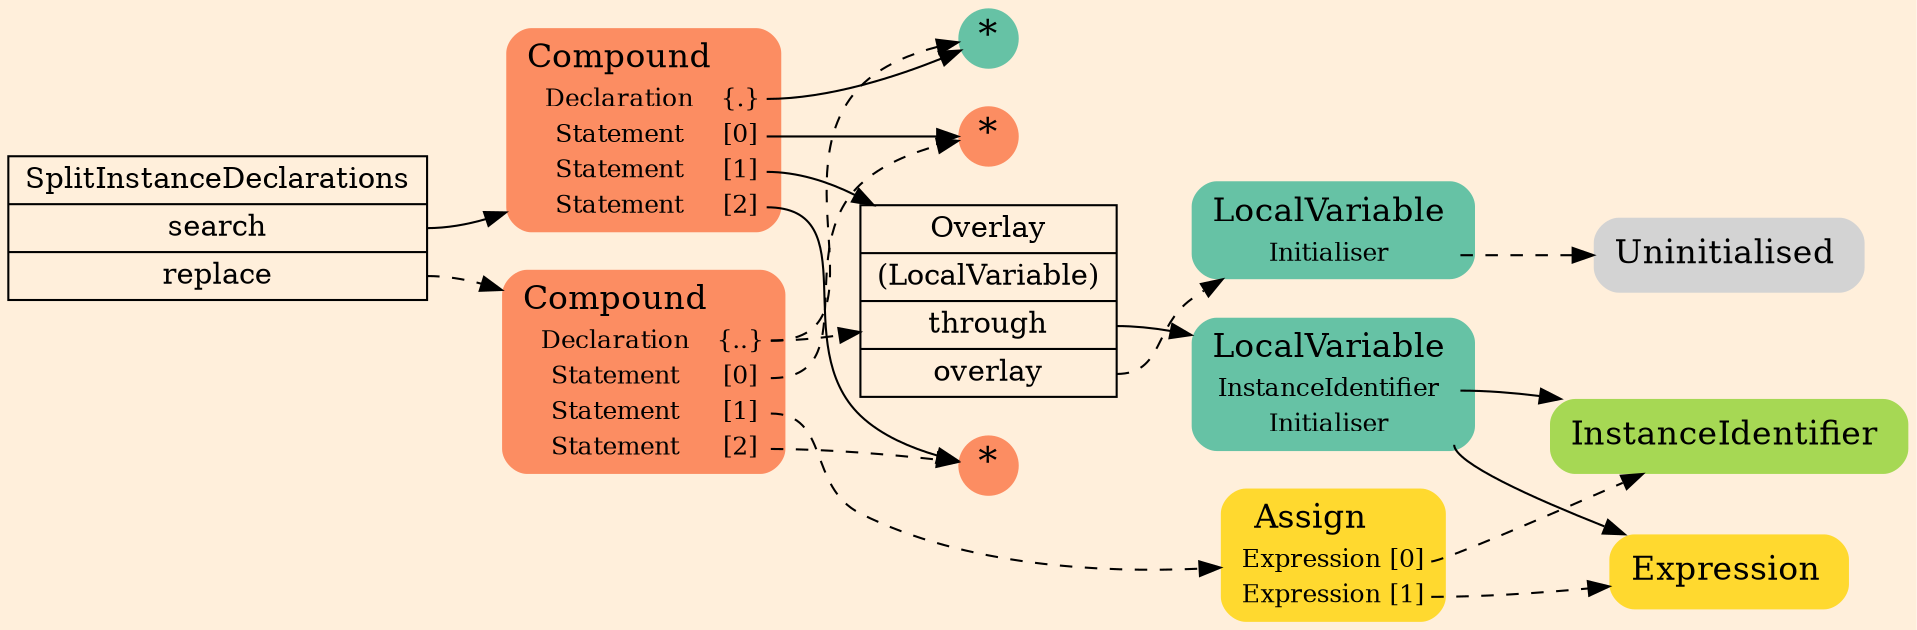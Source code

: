 digraph Inferno {
graph [
    rankdir = "LR"
    bgcolor = antiquewhite1
    color = black
    fontcolor = black
];
node [
];
// -------------------- transformation figure --------------------
"CR#P42-0" [
    shape = "record"
    fillcolor = antiquewhite1
    label = "<fixed> SplitInstanceDeclarations | <port0> search | <port1> replace"
    style = "filled"
    fontsize = "14"
    color = black
    fontcolor = black
];

"#B-2-748" [
    shape = "plaintext"
    fillcolor = "/set28/2"
    label = <<TABLE BORDER="0" CELLBORDER="0" CELLSPACING="0">
     <TR><TD><FONT POINT-SIZE="16.0">Compound</FONT></TD><TD></TD></TR>
     <TR><TD>Declaration</TD><TD PORT="port0">{.}</TD></TR>
     <TR><TD>Statement</TD><TD PORT="port1">[0]</TD></TR>
     <TR><TD>Statement</TD><TD PORT="port2">[1]</TD></TR>
     <TR><TD>Statement</TD><TD PORT="port3">[2]</TD></TR>
    </TABLE>>
    style = "rounded,filled"
    fontsize = "12"
];

"#B-2-753" [
    shape = "circle"
    fillcolor = "/set28/1"
    label = <*>
    style = "filled"
    fontsize = "18"
    penwidth = 0.0
    fixedsize = true
    width = 0.4
    height = 0.4
];

"#B-2-754" [
    shape = "circle"
    fillcolor = "/set28/2"
    label = <*>
    style = "filled"
    fontsize = "18"
    penwidth = 0.0
    fixedsize = true
    width = 0.4
    height = 0.4
];

"#B-2-750" [
    shape = "record"
    fillcolor = antiquewhite1
    label = "<fixed> Overlay | <port0> (LocalVariable) | <port1> through | <port2> overlay"
    style = "filled"
    fontsize = "14"
    color = black
    fontcolor = black
];

"#B-2-749" [
    shape = "plaintext"
    fillcolor = "/set28/1"
    label = <<TABLE BORDER="0" CELLBORDER="0" CELLSPACING="0">
     <TR><TD><FONT POINT-SIZE="16.0">LocalVariable</FONT></TD><TD></TD></TR>
     <TR><TD>InstanceIdentifier</TD><TD PORT="port0"></TD></TR>
     <TR><TD>Initialiser</TD><TD PORT="port1"></TD></TR>
    </TABLE>>
    style = "rounded,filled"
    fontsize = "12"
];

"#B-2-751" [
    shape = "plaintext"
    fillcolor = "/set28/5"
    label = <<TABLE BORDER="0" CELLBORDER="0" CELLSPACING="0">
     <TR><TD><FONT POINT-SIZE="16.0">InstanceIdentifier</FONT></TD><TD></TD></TR>
    </TABLE>>
    style = "rounded,filled"
    fontsize = "12"
];

"#B-2-752" [
    shape = "plaintext"
    fillcolor = "/set28/6"
    label = <<TABLE BORDER="0" CELLBORDER="0" CELLSPACING="0">
     <TR><TD><FONT POINT-SIZE="16.0">Expression</FONT></TD><TD></TD></TR>
    </TABLE>>
    style = "rounded,filled"
    fontsize = "12"
];

"#B-2-757" [
    shape = "plaintext"
    fillcolor = "/set28/1"
    label = <<TABLE BORDER="0" CELLBORDER="0" CELLSPACING="0">
     <TR><TD><FONT POINT-SIZE="16.0">LocalVariable</FONT></TD><TD></TD></TR>
     <TR><TD>Initialiser</TD><TD PORT="port0"></TD></TR>
    </TABLE>>
    style = "rounded,filled"
    fontsize = "12"
];

"#B-2-758" [
    shape = "plaintext"
    label = <<TABLE BORDER="0" CELLBORDER="0" CELLSPACING="0">
     <TR><TD><FONT POINT-SIZE="16.0">Uninitialised</FONT></TD><TD></TD></TR>
    </TABLE>>
    style = "rounded,filled"
    fontsize = "12"
];

"#B-2-755" [
    shape = "circle"
    fillcolor = "/set28/2"
    label = <*>
    style = "filled"
    fontsize = "18"
    penwidth = 0.0
    fixedsize = true
    width = 0.4
    height = 0.4
];

"#B-2-756" [
    shape = "plaintext"
    fillcolor = "/set28/2"
    label = <<TABLE BORDER="0" CELLBORDER="0" CELLSPACING="0">
     <TR><TD><FONT POINT-SIZE="16.0">Compound</FONT></TD><TD></TD></TR>
     <TR><TD>Declaration</TD><TD PORT="port0">{..}</TD></TR>
     <TR><TD>Statement</TD><TD PORT="port1">[0]</TD></TR>
     <TR><TD>Statement</TD><TD PORT="port2">[1]</TD></TR>
     <TR><TD>Statement</TD><TD PORT="port3">[2]</TD></TR>
    </TABLE>>
    style = "rounded,filled"
    fontsize = "12"
];

"#B-2-759" [
    shape = "plaintext"
    fillcolor = "/set28/6"
    label = <<TABLE BORDER="0" CELLBORDER="0" CELLSPACING="0">
     <TR><TD><FONT POINT-SIZE="16.0">Assign</FONT></TD><TD></TD></TR>
     <TR><TD>Expression</TD><TD PORT="port0">[0]</TD></TR>
     <TR><TD>Expression</TD><TD PORT="port1">[1]</TD></TR>
    </TABLE>>
    style = "rounded,filled"
    fontsize = "12"
];



// -------------------- links --------------------
// links for block CR#P42-0
"CR#P42-0":port0 -> "#B-2-748" [
    style="solid"
    color = black
    fontcolor = black
];

"CR#P42-0":port1 -> "#B-2-756" [
    style="dashed"
    color = black
    fontcolor = black
];

// links for block #B-2-748
"#B-2-748":port0 -> "#B-2-753" [
    style="solid"
    color = black
    fontcolor = black
];

"#B-2-748":port1 -> "#B-2-754" [
    style="solid"
    color = black
    fontcolor = black
];

"#B-2-748":port2 -> "#B-2-750" [
    style="solid"
    color = black
    fontcolor = black
];

"#B-2-748":port3 -> "#B-2-755" [
    style="solid"
    color = black
    fontcolor = black
];

// links for block #B-2-753
// links for block #B-2-754
// links for block #B-2-750
"#B-2-750":port1 -> "#B-2-749" [
    style="solid"
    color = black
    fontcolor = black
];

"#B-2-750":port2 -> "#B-2-757" [
    style="dashed"
    color = black
    fontcolor = black
];

// links for block #B-2-749
"#B-2-749":port0 -> "#B-2-751" [
    style="solid"
    color = black
    fontcolor = black
];

"#B-2-749":port1 -> "#B-2-752" [
    style="solid"
    color = black
    fontcolor = black
];

// links for block #B-2-751
// links for block #B-2-752
// links for block #B-2-757
"#B-2-757":port0 -> "#B-2-758" [
    style="dashed"
    color = black
    fontcolor = black
];

// links for block #B-2-758
// links for block #B-2-755
// links for block #B-2-756
"#B-2-756":port0 -> "#B-2-750" [
    style="dashed"
    color = black
    fontcolor = black
];

"#B-2-756":port0 -> "#B-2-753" [
    style="dashed"
    color = black
    fontcolor = black
];

"#B-2-756":port1 -> "#B-2-754" [
    style="dashed"
    color = black
    fontcolor = black
];

"#B-2-756":port2 -> "#B-2-759" [
    style="dashed"
    color = black
    fontcolor = black
];

"#B-2-756":port3 -> "#B-2-755" [
    style="dashed"
    color = black
    fontcolor = black
];

// links for block #B-2-759
"#B-2-759":port0 -> "#B-2-751" [
    style="dashed"
    color = black
    fontcolor = black
];

"#B-2-759":port1 -> "#B-2-752" [
    style="dashed"
    color = black
    fontcolor = black
];

}

